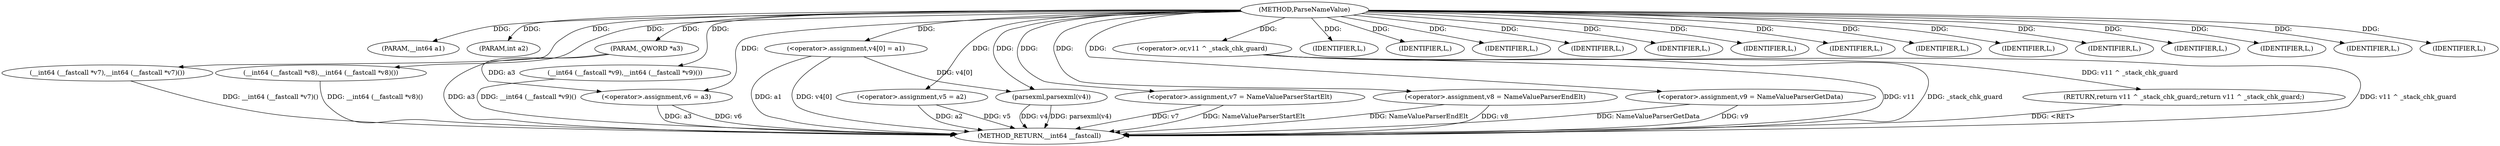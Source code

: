 digraph ParseNameValue {  
"1000109" [label = "(METHOD,ParseNameValue)" ]
"1000162" [label = "(METHOD_RETURN,__int64 __fastcall)" ]
"1000110" [label = "(PARAM,__int64 a1)" ]
"1000111" [label = "(PARAM,int a2)" ]
"1000112" [label = "(PARAM,_QWORD *a3)" ]
"1000117" [label = "(__int64 (__fastcall *v7),__int64 (__fastcall *v7)())" ]
"1000118" [label = "(__int64 (__fastcall *v8),__int64 (__fastcall *v8)())" ]
"1000119" [label = "(__int64 (__fastcall *v9),__int64 (__fastcall *v9)())" ]
"1000122" [label = "(IDENTIFIER,L,)" ]
"1000123" [label = "(IDENTIFIER,L,)" ]
"1000124" [label = "(<operator>.assignment,v4[0] = a1)" ]
"1000129" [label = "(IDENTIFIER,L,)" ]
"1000130" [label = "(IDENTIFIER,L,)" ]
"1000131" [label = "(IDENTIFIER,L,)" ]
"1000132" [label = "(IDENTIFIER,L,)" ]
"1000133" [label = "(IDENTIFIER,L,)" ]
"1000134" [label = "(IDENTIFIER,L,)" ]
"1000135" [label = "(IDENTIFIER,L,)" ]
"1000136" [label = "(IDENTIFIER,L,)" ]
"1000137" [label = "(IDENTIFIER,L,)" ]
"1000138" [label = "(IDENTIFIER,L,)" ]
"1000139" [label = "(IDENTIFIER,L,)" ]
"1000140" [label = "(<operator>.assignment,v5 = a2)" ]
"1000143" [label = "(<operator>.assignment,v6 = a3)" ]
"1000146" [label = "(<operator>.assignment,v7 = NameValueParserStartElt)" ]
"1000149" [label = "(<operator>.assignment,v8 = NameValueParserEndElt)" ]
"1000152" [label = "(IDENTIFIER,L,)" ]
"1000153" [label = "(<operator>.assignment,v9 = NameValueParserGetData)" ]
"1000156" [label = "(parsexml,parsexml(v4))" ]
"1000158" [label = "(RETURN,return v11 ^ _stack_chk_guard;,return v11 ^ _stack_chk_guard;)" ]
"1000159" [label = "(<operator>.or,v11 ^ _stack_chk_guard)" ]
  "1000124" -> "1000162"  [ label = "DDG: a1"] 
  "1000117" -> "1000162"  [ label = "DDG: __int64 (__fastcall *v7)()"] 
  "1000156" -> "1000162"  [ label = "DDG: v4"] 
  "1000119" -> "1000162"  [ label = "DDG: __int64 (__fastcall *v9)()"] 
  "1000159" -> "1000162"  [ label = "DDG: v11 ^ _stack_chk_guard"] 
  "1000156" -> "1000162"  [ label = "DDG: parsexml(v4)"] 
  "1000112" -> "1000162"  [ label = "DDG: a3"] 
  "1000159" -> "1000162"  [ label = "DDG: v11"] 
  "1000149" -> "1000162"  [ label = "DDG: NameValueParserEndElt"] 
  "1000143" -> "1000162"  [ label = "DDG: v6"] 
  "1000159" -> "1000162"  [ label = "DDG: _stack_chk_guard"] 
  "1000118" -> "1000162"  [ label = "DDG: __int64 (__fastcall *v8)()"] 
  "1000140" -> "1000162"  [ label = "DDG: a2"] 
  "1000149" -> "1000162"  [ label = "DDG: v8"] 
  "1000146" -> "1000162"  [ label = "DDG: v7"] 
  "1000146" -> "1000162"  [ label = "DDG: NameValueParserStartElt"] 
  "1000153" -> "1000162"  [ label = "DDG: NameValueParserGetData"] 
  "1000140" -> "1000162"  [ label = "DDG: v5"] 
  "1000124" -> "1000162"  [ label = "DDG: v4[0]"] 
  "1000143" -> "1000162"  [ label = "DDG: a3"] 
  "1000153" -> "1000162"  [ label = "DDG: v9"] 
  "1000158" -> "1000162"  [ label = "DDG: <RET>"] 
  "1000109" -> "1000110"  [ label = "DDG: "] 
  "1000109" -> "1000111"  [ label = "DDG: "] 
  "1000109" -> "1000112"  [ label = "DDG: "] 
  "1000109" -> "1000117"  [ label = "DDG: "] 
  "1000109" -> "1000118"  [ label = "DDG: "] 
  "1000109" -> "1000119"  [ label = "DDG: "] 
  "1000109" -> "1000122"  [ label = "DDG: "] 
  "1000109" -> "1000123"  [ label = "DDG: "] 
  "1000109" -> "1000124"  [ label = "DDG: "] 
  "1000109" -> "1000129"  [ label = "DDG: "] 
  "1000109" -> "1000130"  [ label = "DDG: "] 
  "1000109" -> "1000131"  [ label = "DDG: "] 
  "1000109" -> "1000132"  [ label = "DDG: "] 
  "1000109" -> "1000133"  [ label = "DDG: "] 
  "1000109" -> "1000134"  [ label = "DDG: "] 
  "1000109" -> "1000135"  [ label = "DDG: "] 
  "1000109" -> "1000136"  [ label = "DDG: "] 
  "1000109" -> "1000137"  [ label = "DDG: "] 
  "1000109" -> "1000138"  [ label = "DDG: "] 
  "1000109" -> "1000139"  [ label = "DDG: "] 
  "1000109" -> "1000140"  [ label = "DDG: "] 
  "1000112" -> "1000143"  [ label = "DDG: a3"] 
  "1000109" -> "1000143"  [ label = "DDG: "] 
  "1000109" -> "1000146"  [ label = "DDG: "] 
  "1000109" -> "1000149"  [ label = "DDG: "] 
  "1000109" -> "1000152"  [ label = "DDG: "] 
  "1000109" -> "1000153"  [ label = "DDG: "] 
  "1000124" -> "1000156"  [ label = "DDG: v4[0]"] 
  "1000109" -> "1000156"  [ label = "DDG: "] 
  "1000159" -> "1000158"  [ label = "DDG: v11 ^ _stack_chk_guard"] 
  "1000109" -> "1000159"  [ label = "DDG: "] 
}

